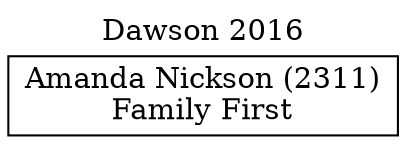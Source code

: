 // House preference flow
digraph "Amanda Nickson (2311)_Dawson_2016" {
	graph [label="Dawson 2016" labelloc=t mclimit=2]
	node [shape=box]
	"Amanda Nickson (2311)" [label="Amanda Nickson (2311)
Family First"]
}
